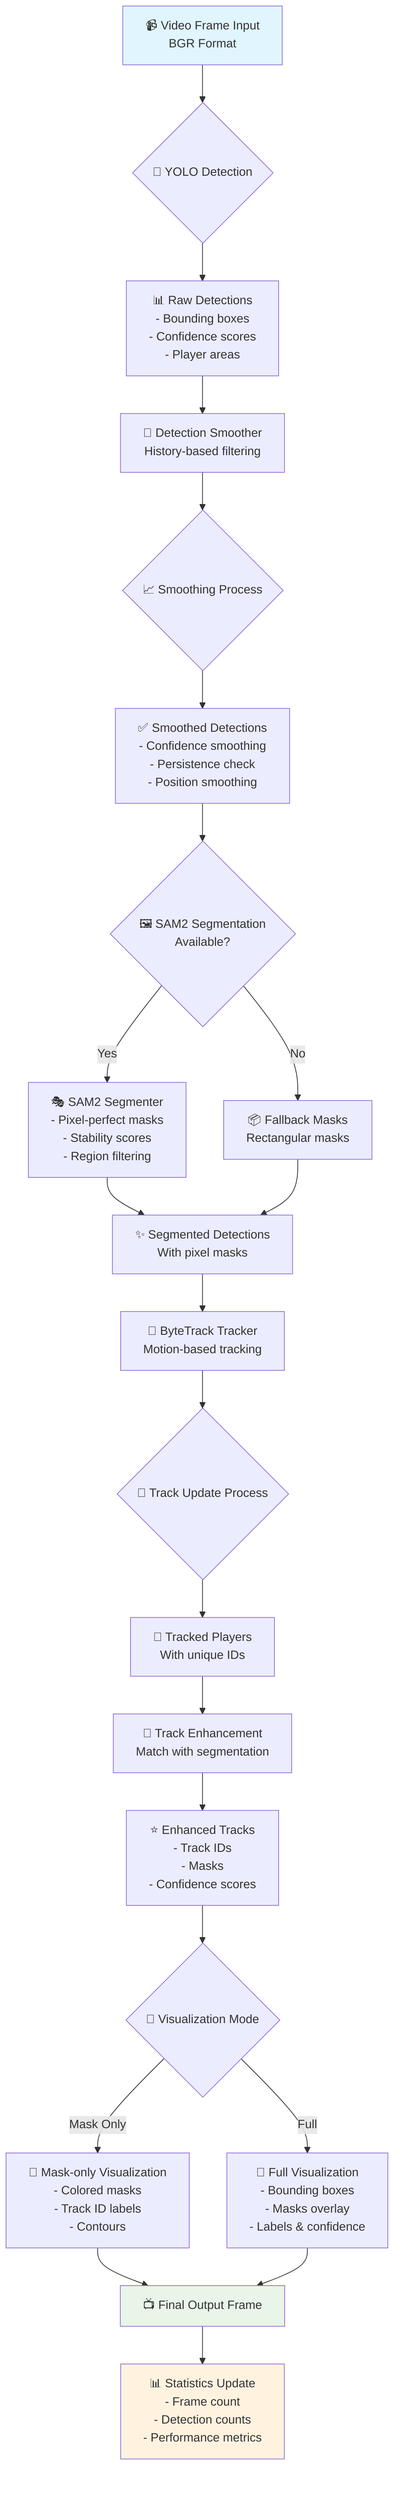 flowchart TD
    %% Input
    A[📹 Video Frame Input<br/>BGR Format] --> B{🎯 YOLO Detection}
    
    %% YOLO Detection Phase
    B --> C[📊 Raw Detections<br/>- Bounding boxes<br/>- Confidence scores<br/>- Player areas]
    
    %% Detection Smoothing Phase
    C --> D[🔄 Detection Smoother<br/>History-based filtering]
    D --> E{📈 Smoothing Process}
    E --> F[✅ Smoothed Detections<br/>- Confidence smoothing<br/>- Persistence check<br/>- Position smoothing]
    
    %% Segmentation Phase
    F --> G{🖼️ SAM2 Segmentation<br/>Available?}
    G -->|Yes| H[🎭 SAM2 Segmenter<br/>- Pixel-perfect masks<br/>- Stability scores<br/>- Region filtering]
    G -->|No| I[📦 Fallback Masks<br/>Rectangular masks]
    
    H --> J[✨ Segmented Detections<br/>With pixel masks]
    I --> J
    
    %% Tracking Phase
    J --> K[🏃 ByteTrack Tracker<br/>Motion-based tracking]
    K --> L{🔄 Track Update Process}
    L --> M[👥 Tracked Players<br/>With unique IDs]
    
    %% Enhancement Phase
    M --> N[🔧 Track Enhancement<br/>Match with segmentation]
    N --> O[⭐ Enhanced Tracks<br/>- Track IDs<br/>- Masks<br/>- Confidence scores]
    
    %% Visualization Phase
    O --> P{🎨 Visualization Mode}
    P -->|Mask Only| Q[👻 Mask-only Visualization<br/>- Colored masks<br/>- Track ID labels<br/>- Contours]
    P -->|Full| R[🎯 Full Visualization<br/>- Bounding boxes<br/>- Masks overlay<br/>- Labels & confidence]
    
    Q --> S[📺 Final Output Frame]
    R --> S
    
    %% Statistics and Performance
    S --> T[📊 Statistics Update<br/>- Frame count<br/>- Detection counts<br/>- Performance metrics]
    
    %% Styling
    style A fill:#e1f5fe
    style S fill:#e8f5e8
    style T fill:#fff3e0